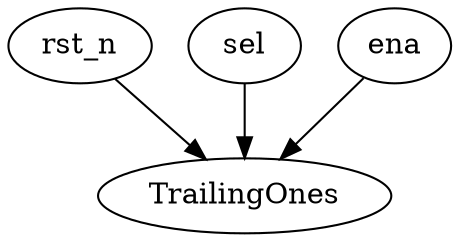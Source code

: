 strict digraph "" {
	rst_n	 [complexity=1,
		importance=0.160962963103,
		rank=0.160962963103];
	TrailingOnes	 [complexity=0,
		importance=0.0706897293574,
		rank=0.0];
	rst_n -> TrailingOnes;
	sel	 [complexity=2,
		importance=0.0902732337452,
		rank=0.0451366168726];
	sel -> TrailingOnes;
	ena	 [complexity=2,
		importance=0.0902732337452,
		rank=0.0451366168726];
	ena -> TrailingOnes;
}
